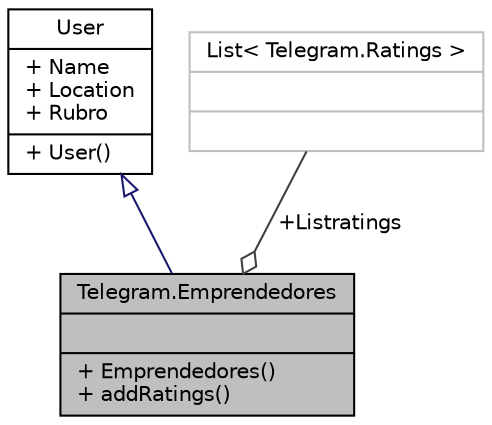digraph "Telegram.Emprendedores"
{
 // INTERACTIVE_SVG=YES
 // LATEX_PDF_SIZE
  edge [fontname="Helvetica",fontsize="10",labelfontname="Helvetica",labelfontsize="10"];
  node [fontname="Helvetica",fontsize="10",shape=record];
  Node1 [label="{Telegram.Emprendedores\n||+ Emprendedores()\l+ addRatings()\l}",height=0.2,width=0.4,color="black", fillcolor="grey75", style="filled", fontcolor="black",tooltip=" "];
  Node2 -> Node1 [dir="back",color="midnightblue",fontsize="10",style="solid",arrowtail="onormal",fontname="Helvetica"];
  Node2 [label="{User\n|+ Name\l+ Location\l+ Rubro\l|+ User()\l}",height=0.2,width=0.4,color="black", fillcolor="white", style="filled",URL="$classTelegram_1_1User.html",tooltip=" "];
  Node3 -> Node1 [color="grey25",fontsize="10",style="solid",label=" +Listratings" ,arrowhead="odiamond",fontname="Helvetica"];
  Node3 [label="{List\< Telegram.Ratings \>\n||}",height=0.2,width=0.4,color="grey75", fillcolor="white", style="filled",tooltip=" "];
}
